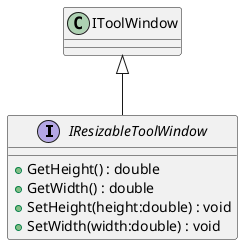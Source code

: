 @startuml
interface IResizableToolWindow {
    + GetHeight() : double
    + GetWidth() : double
    + SetHeight(height:double) : void
    + SetWidth(width:double) : void
}
IToolWindow <|-- IResizableToolWindow
@enduml
